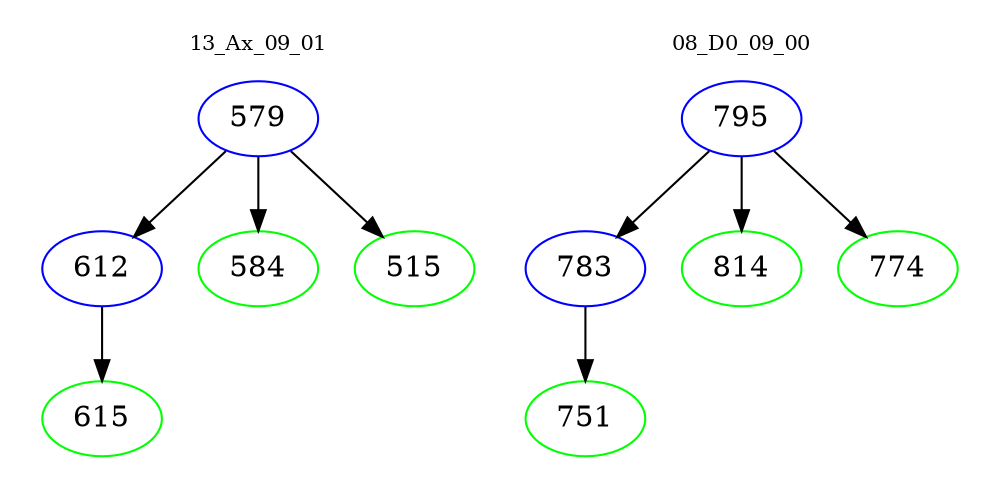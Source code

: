 digraph{
subgraph cluster_0 {
color = white
label = "13_Ax_09_01";
fontsize=10;
T0_579 [label="579", color="blue"]
T0_579 -> T0_612 [color="black"]
T0_612 [label="612", color="blue"]
T0_612 -> T0_615 [color="black"]
T0_615 [label="615", color="green"]
T0_579 -> T0_584 [color="black"]
T0_584 [label="584", color="green"]
T0_579 -> T0_515 [color="black"]
T0_515 [label="515", color="green"]
}
subgraph cluster_1 {
color = white
label = "08_D0_09_00";
fontsize=10;
T1_795 [label="795", color="blue"]
T1_795 -> T1_783 [color="black"]
T1_783 [label="783", color="blue"]
T1_783 -> T1_751 [color="black"]
T1_751 [label="751", color="green"]
T1_795 -> T1_814 [color="black"]
T1_814 [label="814", color="green"]
T1_795 -> T1_774 [color="black"]
T1_774 [label="774", color="green"]
}
}
